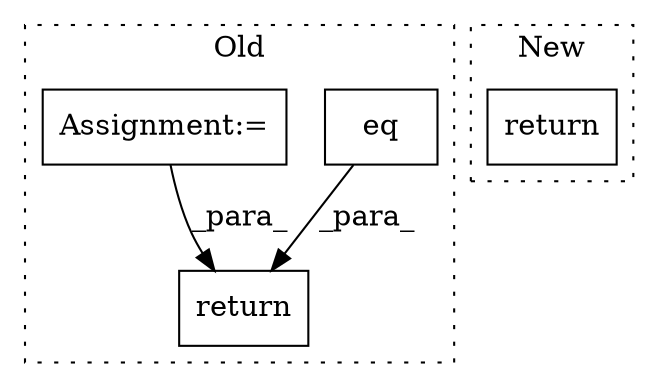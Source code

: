 digraph G {
subgraph cluster0 {
1 [label="eq" a="32" s="16269,16324" l="3,1" shape="box"];
3 [label="return" a="41" s="16608" l="7" shape="box"];
4 [label="Assignment:=" a="7" s="16198" l="1" shape="box"];
label = "Old";
style="dotted";
}
subgraph cluster1 {
2 [label="return" a="41" s="15903" l="7" shape="box"];
label = "New";
style="dotted";
}
1 -> 3 [label="_para_"];
4 -> 3 [label="_para_"];
}